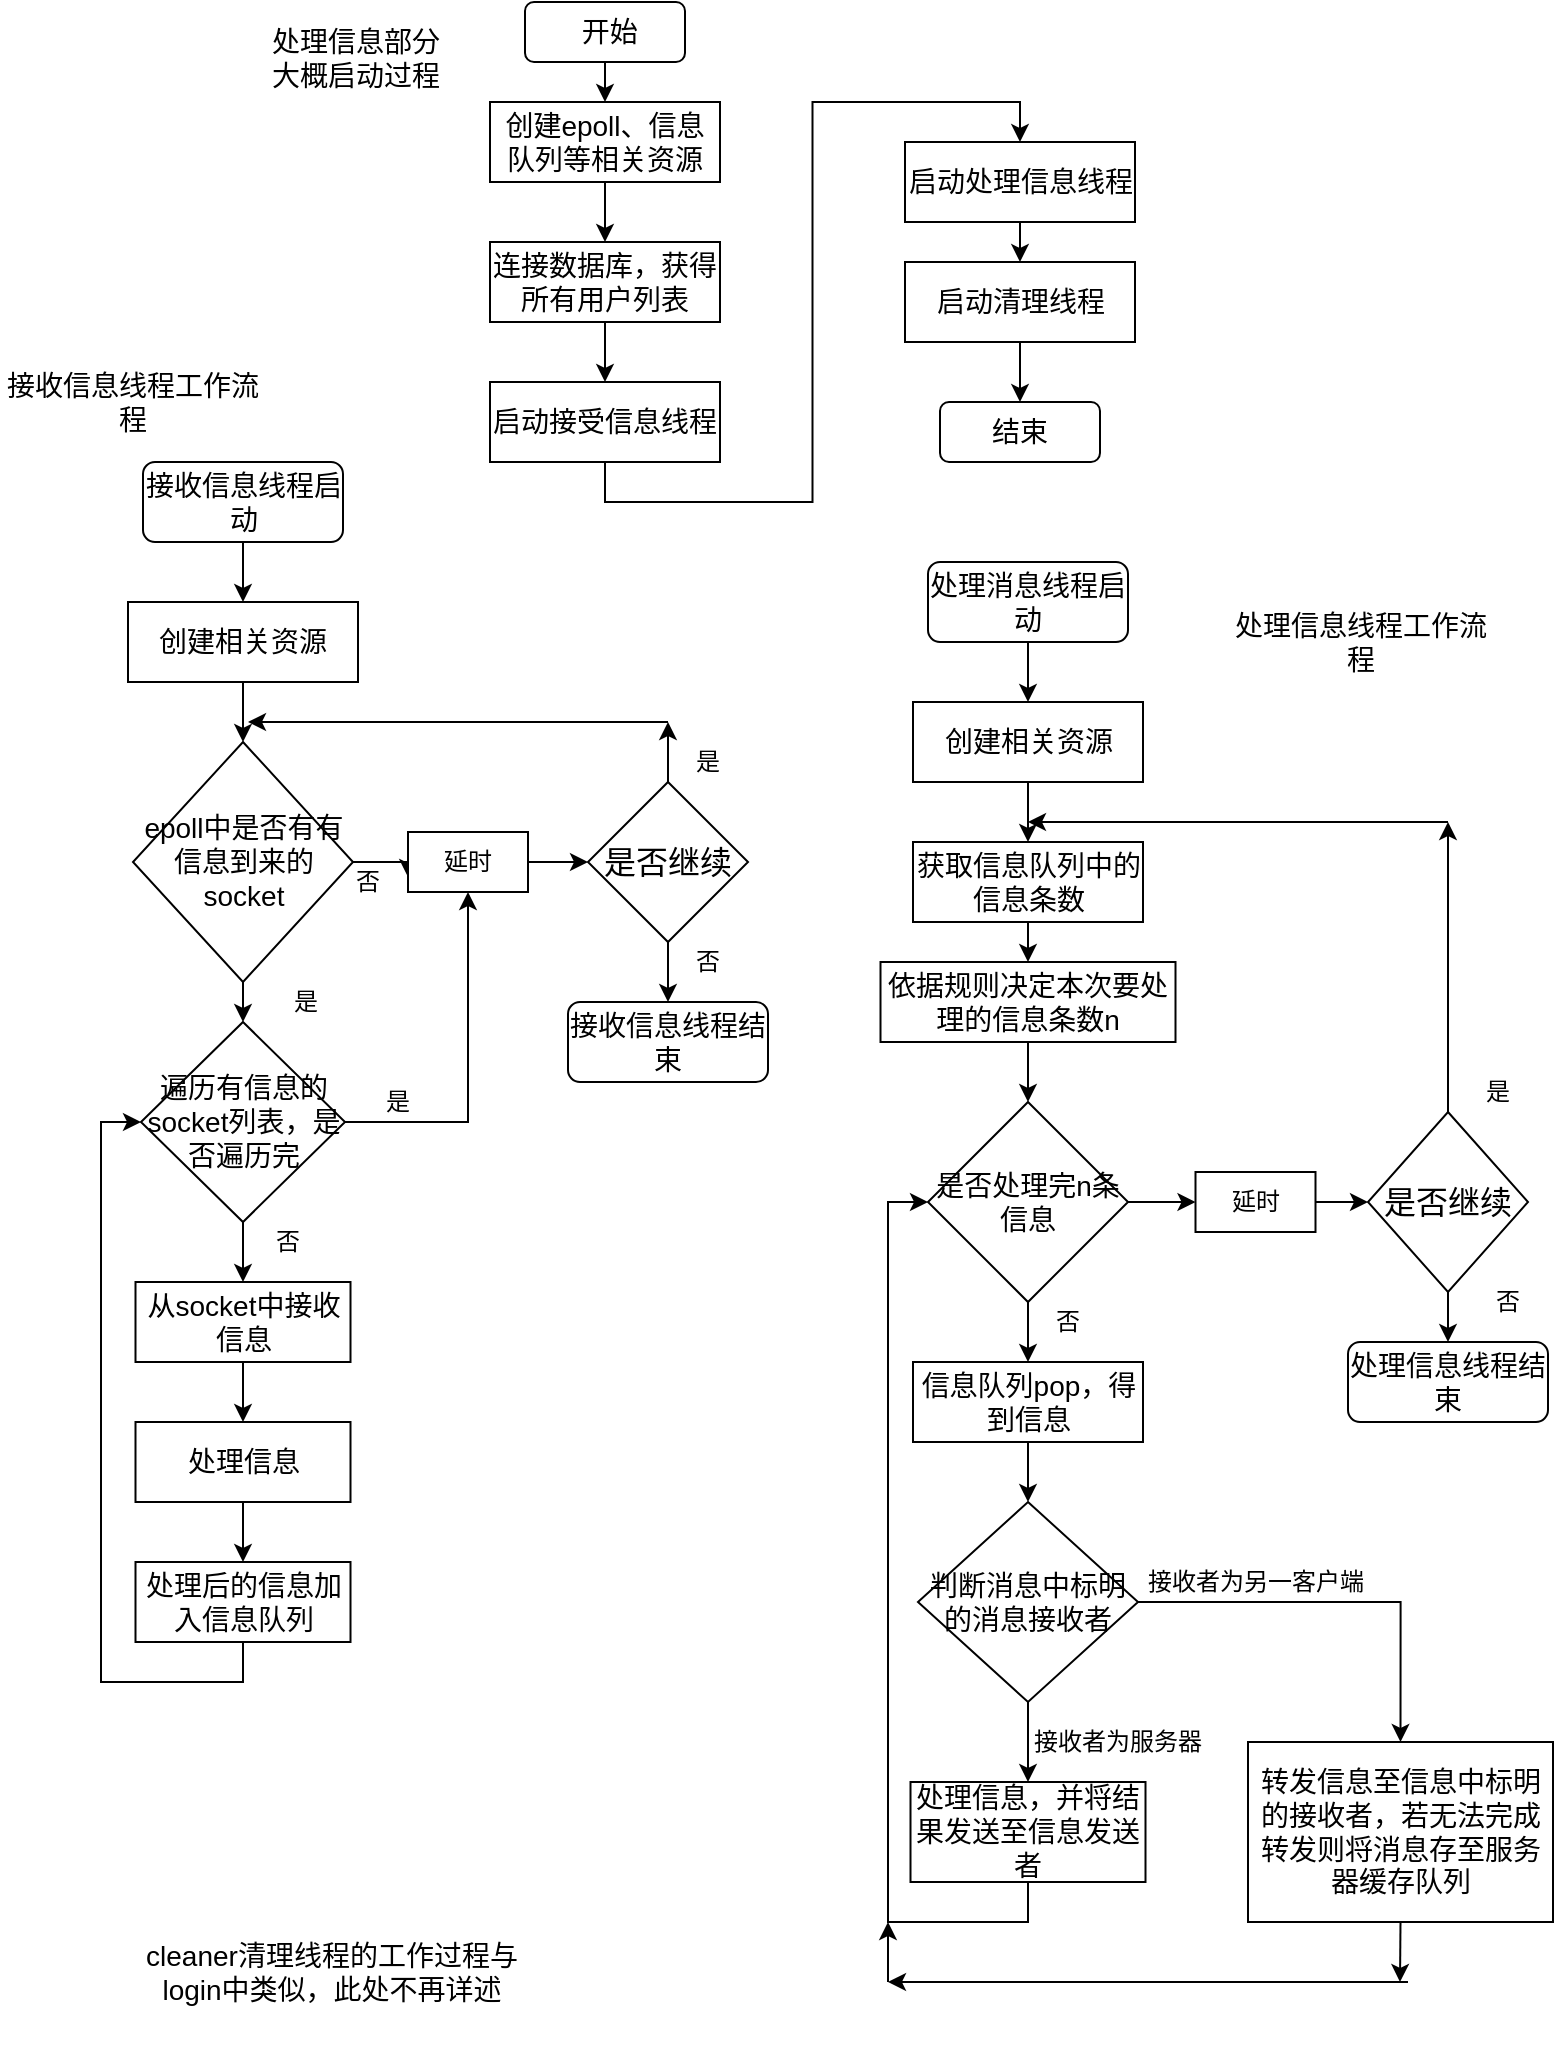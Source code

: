 <mxfile version="13.9.9" type="device"><diagram id="e-rglR0d0RXMHjmjKmX-" name="第 1 页"><mxGraphModel dx="942" dy="649" grid="1" gridSize="10" guides="1" tooltips="1" connect="1" arrows="1" fold="1" page="1" pageScale="1" pageWidth="850" pageHeight="1100" math="0" shadow="0"><root><mxCell id="0"/><mxCell id="1" parent="0"/><mxCell id="Nz_YxSZK0XYn6i0EkYtk-4" style="edgeStyle=orthogonalEdgeStyle;rounded=0;orthogonalLoop=1;jettySize=auto;html=1;exitX=0.5;exitY=1;exitDx=0;exitDy=0;entryX=0.5;entryY=0;entryDx=0;entryDy=0;" parent="1" source="Nz_YxSZK0XYn6i0EkYtk-1" target="Nz_YxSZK0XYn6i0EkYtk-2" edge="1"><mxGeometry relative="1" as="geometry"/></mxCell><mxCell id="Nz_YxSZK0XYn6i0EkYtk-1" value="&lt;font style=&quot;font-size: 14px&quot;&gt;&amp;nbsp;开始&lt;/font&gt;" style="rounded=1;whiteSpace=wrap;html=1;" parent="1" vertex="1"><mxGeometry x="278.5" y="30" width="80" height="30" as="geometry"/></mxCell><mxCell id="Nz_YxSZK0XYn6i0EkYtk-5" style="edgeStyle=orthogonalEdgeStyle;rounded=0;orthogonalLoop=1;jettySize=auto;html=1;exitX=0.5;exitY=1;exitDx=0;exitDy=0;entryX=0.5;entryY=0;entryDx=0;entryDy=0;" parent="1" source="Nz_YxSZK0XYn6i0EkYtk-2" target="Nz_YxSZK0XYn6i0EkYtk-3" edge="1"><mxGeometry relative="1" as="geometry"/></mxCell><mxCell id="Nz_YxSZK0XYn6i0EkYtk-2" value="&lt;font style=&quot;font-size: 14px&quot;&gt;创建epoll、信息队列等相关资源&lt;/font&gt;" style="rounded=0;whiteSpace=wrap;html=1;" parent="1" vertex="1"><mxGeometry x="261" y="80" width="115" height="40" as="geometry"/></mxCell><mxCell id="Nz_YxSZK0XYn6i0EkYtk-10" style="edgeStyle=orthogonalEdgeStyle;rounded=0;orthogonalLoop=1;jettySize=auto;html=1;exitX=0.5;exitY=1;exitDx=0;exitDy=0;entryX=0.5;entryY=0;entryDx=0;entryDy=0;" parent="1" source="Nz_YxSZK0XYn6i0EkYtk-3" target="Nz_YxSZK0XYn6i0EkYtk-6" edge="1"><mxGeometry relative="1" as="geometry"/></mxCell><mxCell id="Nz_YxSZK0XYn6i0EkYtk-3" value="&lt;font style=&quot;font-size: 14px&quot;&gt;连接数据库，获得所有用户列表&lt;/font&gt;" style="rounded=0;whiteSpace=wrap;html=1;" parent="1" vertex="1"><mxGeometry x="261" y="150" width="115" height="40" as="geometry"/></mxCell><mxCell id="Nz_YxSZK0XYn6i0EkYtk-11" style="edgeStyle=orthogonalEdgeStyle;rounded=0;orthogonalLoop=1;jettySize=auto;html=1;exitX=0.5;exitY=1;exitDx=0;exitDy=0;entryX=0.5;entryY=0;entryDx=0;entryDy=0;" parent="1" source="Nz_YxSZK0XYn6i0EkYtk-6" target="Nz_YxSZK0XYn6i0EkYtk-7" edge="1"><mxGeometry relative="1" as="geometry"/></mxCell><mxCell id="Nz_YxSZK0XYn6i0EkYtk-6" value="&lt;font style=&quot;font-size: 14px&quot;&gt;启动接受信息线程&lt;/font&gt;" style="rounded=0;whiteSpace=wrap;html=1;" parent="1" vertex="1"><mxGeometry x="261" y="220" width="115" height="40" as="geometry"/></mxCell><mxCell id="Nz_YxSZK0XYn6i0EkYtk-12" style="edgeStyle=orthogonalEdgeStyle;rounded=0;orthogonalLoop=1;jettySize=auto;html=1;exitX=0.5;exitY=1;exitDx=0;exitDy=0;entryX=0.5;entryY=0;entryDx=0;entryDy=0;" parent="1" source="Nz_YxSZK0XYn6i0EkYtk-7" target="Nz_YxSZK0XYn6i0EkYtk-8" edge="1"><mxGeometry relative="1" as="geometry"/></mxCell><mxCell id="Nz_YxSZK0XYn6i0EkYtk-7" value="&lt;font style=&quot;font-size: 14px&quot;&gt;启动处理信息线程&lt;/font&gt;" style="rounded=0;whiteSpace=wrap;html=1;" parent="1" vertex="1"><mxGeometry x="468.5" y="100" width="115" height="40" as="geometry"/></mxCell><mxCell id="Nz_YxSZK0XYn6i0EkYtk-13" style="edgeStyle=orthogonalEdgeStyle;rounded=0;orthogonalLoop=1;jettySize=auto;html=1;exitX=0.5;exitY=1;exitDx=0;exitDy=0;" parent="1" source="Nz_YxSZK0XYn6i0EkYtk-8" target="Nz_YxSZK0XYn6i0EkYtk-9" edge="1"><mxGeometry relative="1" as="geometry"/></mxCell><mxCell id="Nz_YxSZK0XYn6i0EkYtk-8" value="&lt;font style=&quot;font-size: 14px&quot;&gt;启动清理线程&lt;/font&gt;" style="rounded=0;whiteSpace=wrap;html=1;" parent="1" vertex="1"><mxGeometry x="468.5" y="160" width="115" height="40" as="geometry"/></mxCell><mxCell id="Nz_YxSZK0XYn6i0EkYtk-9" value="&lt;font style=&quot;font-size: 14px&quot;&gt;结束&lt;/font&gt;" style="rounded=1;whiteSpace=wrap;html=1;" parent="1" vertex="1"><mxGeometry x="486" y="230" width="80" height="30" as="geometry"/></mxCell><mxCell id="66QjnoGxA4eEHrhlccga-11" style="edgeStyle=orthogonalEdgeStyle;rounded=0;orthogonalLoop=1;jettySize=auto;html=1;exitX=0.5;exitY=1;exitDx=0;exitDy=0;" parent="1" source="66QjnoGxA4eEHrhlccga-2" target="66QjnoGxA4eEHrhlccga-3" edge="1"><mxGeometry relative="1" as="geometry"/></mxCell><mxCell id="66QjnoGxA4eEHrhlccga-2" value="&lt;span style=&quot;font-size: 14px&quot;&gt;接收信息线程启动&lt;/span&gt;" style="rounded=1;whiteSpace=wrap;html=1;" parent="1" vertex="1"><mxGeometry x="87.5" y="260" width="100" height="40" as="geometry"/></mxCell><mxCell id="66QjnoGxA4eEHrhlccga-10" style="edgeStyle=orthogonalEdgeStyle;rounded=0;orthogonalLoop=1;jettySize=auto;html=1;exitX=0.5;exitY=1;exitDx=0;exitDy=0;entryX=0.5;entryY=0;entryDx=0;entryDy=0;" parent="1" source="66QjnoGxA4eEHrhlccga-3" target="66QjnoGxA4eEHrhlccga-4" edge="1"><mxGeometry relative="1" as="geometry"/></mxCell><mxCell id="66QjnoGxA4eEHrhlccga-3" value="&lt;font style=&quot;font-size: 14px&quot;&gt;创建相关资源&lt;/font&gt;" style="rounded=0;whiteSpace=wrap;html=1;" parent="1" vertex="1"><mxGeometry x="80" y="330" width="115" height="40" as="geometry"/></mxCell><mxCell id="66QjnoGxA4eEHrhlccga-8" style="edgeStyle=orthogonalEdgeStyle;rounded=0;orthogonalLoop=1;jettySize=auto;html=1;exitX=1;exitY=0.5;exitDx=0;exitDy=0;entryX=0;entryY=0.75;entryDx=0;entryDy=0;" parent="1" source="66QjnoGxA4eEHrhlccga-4" target="66QjnoGxA4eEHrhlccga-6" edge="1"><mxGeometry relative="1" as="geometry"/></mxCell><mxCell id="66QjnoGxA4eEHrhlccga-20" style="edgeStyle=orthogonalEdgeStyle;rounded=0;orthogonalLoop=1;jettySize=auto;html=1;exitX=0.5;exitY=1;exitDx=0;exitDy=0;entryX=0.5;entryY=0;entryDx=0;entryDy=0;" parent="1" source="66QjnoGxA4eEHrhlccga-4" target="66QjnoGxA4eEHrhlccga-18" edge="1"><mxGeometry relative="1" as="geometry"/></mxCell><mxCell id="66QjnoGxA4eEHrhlccga-4" value="&lt;font style=&quot;font-size: 14px&quot;&gt;epoll中是否有有信息到来的socket&lt;/font&gt;" style="rhombus;whiteSpace=wrap;html=1;" parent="1" vertex="1"><mxGeometry x="82.5" y="400" width="110" height="120" as="geometry"/></mxCell><mxCell id="66QjnoGxA4eEHrhlccga-9" style="edgeStyle=orthogonalEdgeStyle;rounded=0;orthogonalLoop=1;jettySize=auto;html=1;exitX=1;exitY=0.5;exitDx=0;exitDy=0;entryX=0;entryY=0.5;entryDx=0;entryDy=0;" parent="1" source="66QjnoGxA4eEHrhlccga-6" target="66QjnoGxA4eEHrhlccga-7" edge="1"><mxGeometry relative="1" as="geometry"/></mxCell><mxCell id="66QjnoGxA4eEHrhlccga-6" value="延时" style="rounded=0;whiteSpace=wrap;html=1;" parent="1" vertex="1"><mxGeometry x="220" y="445" width="60" height="30" as="geometry"/></mxCell><mxCell id="66QjnoGxA4eEHrhlccga-12" style="edgeStyle=orthogonalEdgeStyle;rounded=0;orthogonalLoop=1;jettySize=auto;html=1;exitX=0.5;exitY=0;exitDx=0;exitDy=0;" parent="1" source="66QjnoGxA4eEHrhlccga-7" edge="1"><mxGeometry relative="1" as="geometry"><mxPoint x="350" y="390" as="targetPoint"/></mxGeometry></mxCell><mxCell id="66QjnoGxA4eEHrhlccga-31" style="edgeStyle=orthogonalEdgeStyle;rounded=0;orthogonalLoop=1;jettySize=auto;html=1;exitX=0.5;exitY=1;exitDx=0;exitDy=0;entryX=0.5;entryY=0;entryDx=0;entryDy=0;" parent="1" source="66QjnoGxA4eEHrhlccga-7" target="66QjnoGxA4eEHrhlccga-30" edge="1"><mxGeometry relative="1" as="geometry"/></mxCell><mxCell id="66QjnoGxA4eEHrhlccga-7" value="&lt;font size=&quot;3&quot;&gt;是否继续&lt;/font&gt;" style="rhombus;whiteSpace=wrap;html=1;" parent="1" vertex="1"><mxGeometry x="310" y="420" width="80" height="80" as="geometry"/></mxCell><mxCell id="66QjnoGxA4eEHrhlccga-13" value="" style="endArrow=classic;html=1;" parent="1" edge="1"><mxGeometry width="50" height="50" relative="1" as="geometry"><mxPoint x="350" y="390" as="sourcePoint"/><mxPoint x="140" y="390" as="targetPoint"/></mxGeometry></mxCell><mxCell id="66QjnoGxA4eEHrhlccga-14" value="是" style="text;html=1;strokeColor=none;fillColor=none;align=center;verticalAlign=middle;whiteSpace=wrap;rounded=0;" parent="1" vertex="1"><mxGeometry x="350" y="400" width="40" height="20" as="geometry"/></mxCell><mxCell id="66QjnoGxA4eEHrhlccga-27" style="edgeStyle=orthogonalEdgeStyle;rounded=0;orthogonalLoop=1;jettySize=auto;html=1;exitX=0.5;exitY=1;exitDx=0;exitDy=0;entryX=0.5;entryY=0;entryDx=0;entryDy=0;" parent="1" source="66QjnoGxA4eEHrhlccga-15" target="66QjnoGxA4eEHrhlccga-25" edge="1"><mxGeometry relative="1" as="geometry"/></mxCell><mxCell id="66QjnoGxA4eEHrhlccga-15" value="&lt;font style=&quot;font-size: 14px&quot;&gt;从socket中接收信息&lt;/font&gt;" style="rounded=0;whiteSpace=wrap;html=1;" parent="1" vertex="1"><mxGeometry x="83.75" y="670" width="107.5" height="40" as="geometry"/></mxCell><mxCell id="66QjnoGxA4eEHrhlccga-17" value="是" style="text;html=1;strokeColor=none;fillColor=none;align=center;verticalAlign=middle;whiteSpace=wrap;rounded=0;" parent="1" vertex="1"><mxGeometry x="148.5" y="520" width="40" height="20" as="geometry"/></mxCell><mxCell id="66QjnoGxA4eEHrhlccga-21" style="edgeStyle=orthogonalEdgeStyle;rounded=0;orthogonalLoop=1;jettySize=auto;html=1;exitX=0.5;exitY=1;exitDx=0;exitDy=0;entryX=0.5;entryY=0;entryDx=0;entryDy=0;" parent="1" source="66QjnoGxA4eEHrhlccga-18" target="66QjnoGxA4eEHrhlccga-15" edge="1"><mxGeometry relative="1" as="geometry"/></mxCell><mxCell id="66QjnoGxA4eEHrhlccga-22" style="edgeStyle=orthogonalEdgeStyle;rounded=0;orthogonalLoop=1;jettySize=auto;html=1;exitX=1;exitY=0.5;exitDx=0;exitDy=0;entryX=0.5;entryY=1;entryDx=0;entryDy=0;" parent="1" source="66QjnoGxA4eEHrhlccga-18" target="66QjnoGxA4eEHrhlccga-6" edge="1"><mxGeometry relative="1" as="geometry"/></mxCell><mxCell id="66QjnoGxA4eEHrhlccga-18" value="&lt;font style=&quot;font-size: 14px&quot;&gt;遍历有信息的socket列表，是否遍历完&lt;/font&gt;" style="rhombus;whiteSpace=wrap;html=1;" parent="1" vertex="1"><mxGeometry x="86.5" y="540" width="102" height="100" as="geometry"/></mxCell><mxCell id="66QjnoGxA4eEHrhlccga-23" value="是" style="text;html=1;strokeColor=none;fillColor=none;align=center;verticalAlign=middle;whiteSpace=wrap;rounded=0;" parent="1" vertex="1"><mxGeometry x="195" y="570" width="40" height="20" as="geometry"/></mxCell><mxCell id="66QjnoGxA4eEHrhlccga-24" value="否" style="text;html=1;strokeColor=none;fillColor=none;align=center;verticalAlign=middle;whiteSpace=wrap;rounded=0;" parent="1" vertex="1"><mxGeometry x="140" y="640" width="40" height="20" as="geometry"/></mxCell><mxCell id="66QjnoGxA4eEHrhlccga-28" style="edgeStyle=orthogonalEdgeStyle;rounded=0;orthogonalLoop=1;jettySize=auto;html=1;exitX=0.5;exitY=1;exitDx=0;exitDy=0;entryX=0.5;entryY=0;entryDx=0;entryDy=0;" parent="1" source="66QjnoGxA4eEHrhlccga-25" target="66QjnoGxA4eEHrhlccga-26" edge="1"><mxGeometry relative="1" as="geometry"/></mxCell><mxCell id="66QjnoGxA4eEHrhlccga-25" value="&lt;font style=&quot;font-size: 14px&quot;&gt;处理信息&lt;/font&gt;" style="rounded=0;whiteSpace=wrap;html=1;" parent="1" vertex="1"><mxGeometry x="83.75" y="740" width="107.5" height="40" as="geometry"/></mxCell><mxCell id="66QjnoGxA4eEHrhlccga-29" style="edgeStyle=orthogonalEdgeStyle;rounded=0;orthogonalLoop=1;jettySize=auto;html=1;exitX=0.5;exitY=1;exitDx=0;exitDy=0;entryX=0;entryY=0.5;entryDx=0;entryDy=0;" parent="1" source="66QjnoGxA4eEHrhlccga-26" target="66QjnoGxA4eEHrhlccga-18" edge="1"><mxGeometry relative="1" as="geometry"/></mxCell><mxCell id="66QjnoGxA4eEHrhlccga-26" value="&lt;font style=&quot;font-size: 14px&quot;&gt;处理后的信息加入信息队列&lt;/font&gt;" style="rounded=0;whiteSpace=wrap;html=1;" parent="1" vertex="1"><mxGeometry x="83.75" y="810" width="107.5" height="40" as="geometry"/></mxCell><mxCell id="66QjnoGxA4eEHrhlccga-30" value="&lt;span style=&quot;font-size: 14px&quot;&gt;接收信息线程结束&lt;/span&gt;" style="rounded=1;whiteSpace=wrap;html=1;" parent="1" vertex="1"><mxGeometry x="300" y="530" width="100" height="40" as="geometry"/></mxCell><mxCell id="66QjnoGxA4eEHrhlccga-32" value="否" style="text;html=1;strokeColor=none;fillColor=none;align=center;verticalAlign=middle;whiteSpace=wrap;rounded=0;" parent="1" vertex="1"><mxGeometry x="350" y="500" width="40" height="20" as="geometry"/></mxCell><mxCell id="66QjnoGxA4eEHrhlccga-33" value="否" style="text;html=1;strokeColor=none;fillColor=none;align=center;verticalAlign=middle;whiteSpace=wrap;rounded=0;" parent="1" vertex="1"><mxGeometry x="180" y="460" width="40" height="20" as="geometry"/></mxCell><mxCell id="66QjnoGxA4eEHrhlccga-37" style="edgeStyle=orthogonalEdgeStyle;rounded=0;orthogonalLoop=1;jettySize=auto;html=1;exitX=0.5;exitY=1;exitDx=0;exitDy=0;entryX=0.5;entryY=0;entryDx=0;entryDy=0;" parent="1" source="66QjnoGxA4eEHrhlccga-34" target="66QjnoGxA4eEHrhlccga-35" edge="1"><mxGeometry relative="1" as="geometry"/></mxCell><mxCell id="66QjnoGxA4eEHrhlccga-34" value="&lt;span style=&quot;font-size: 14px&quot;&gt;处理消息线程启动&lt;/span&gt;" style="rounded=1;whiteSpace=wrap;html=1;" parent="1" vertex="1"><mxGeometry x="480" y="310" width="100" height="40" as="geometry"/></mxCell><mxCell id="66QjnoGxA4eEHrhlccga-38" style="edgeStyle=orthogonalEdgeStyle;rounded=0;orthogonalLoop=1;jettySize=auto;html=1;exitX=0.5;exitY=1;exitDx=0;exitDy=0;entryX=0.5;entryY=0;entryDx=0;entryDy=0;" parent="1" source="66QjnoGxA4eEHrhlccga-35" edge="1"><mxGeometry relative="1" as="geometry"><mxPoint x="530" y="450" as="targetPoint"/></mxGeometry></mxCell><mxCell id="66QjnoGxA4eEHrhlccga-35" value="&lt;font style=&quot;font-size: 14px&quot;&gt;创建相关资源&lt;/font&gt;" style="rounded=0;whiteSpace=wrap;html=1;" parent="1" vertex="1"><mxGeometry x="472.5" y="380" width="115" height="40" as="geometry"/></mxCell><mxCell id="66QjnoGxA4eEHrhlccga-44" style="edgeStyle=orthogonalEdgeStyle;rounded=0;orthogonalLoop=1;jettySize=auto;html=1;exitX=0.5;exitY=1;exitDx=0;exitDy=0;entryX=0.5;entryY=0;entryDx=0;entryDy=0;" parent="1" source="66QjnoGxA4eEHrhlccga-42" target="66QjnoGxA4eEHrhlccga-43" edge="1"><mxGeometry relative="1" as="geometry"/></mxCell><mxCell id="66QjnoGxA4eEHrhlccga-42" value="&lt;font style=&quot;font-size: 14px&quot;&gt;获取信息队列中的信息条数&lt;/font&gt;" style="rounded=0;whiteSpace=wrap;html=1;" parent="1" vertex="1"><mxGeometry x="472.5" y="450" width="115" height="40" as="geometry"/></mxCell><mxCell id="66QjnoGxA4eEHrhlccga-46" style="edgeStyle=orthogonalEdgeStyle;rounded=0;orthogonalLoop=1;jettySize=auto;html=1;exitX=0.5;exitY=1;exitDx=0;exitDy=0;entryX=0.5;entryY=0;entryDx=0;entryDy=0;" parent="1" source="66QjnoGxA4eEHrhlccga-43" target="66QjnoGxA4eEHrhlccga-45" edge="1"><mxGeometry relative="1" as="geometry"/></mxCell><mxCell id="66QjnoGxA4eEHrhlccga-43" value="&lt;font style=&quot;font-size: 14px&quot;&gt;依据规则决定本次要处理的信息条数n&lt;/font&gt;" style="rounded=0;whiteSpace=wrap;html=1;" parent="1" vertex="1"><mxGeometry x="456.25" y="510" width="147.5" height="40" as="geometry"/></mxCell><mxCell id="66QjnoGxA4eEHrhlccga-48" style="edgeStyle=orthogonalEdgeStyle;rounded=0;orthogonalLoop=1;jettySize=auto;html=1;exitX=0.5;exitY=1;exitDx=0;exitDy=0;entryX=0.5;entryY=0;entryDx=0;entryDy=0;" parent="1" source="66QjnoGxA4eEHrhlccga-45" target="66QjnoGxA4eEHrhlccga-47" edge="1"><mxGeometry relative="1" as="geometry"/></mxCell><mxCell id="66QjnoGxA4eEHrhlccga-66" style="edgeStyle=orthogonalEdgeStyle;rounded=0;orthogonalLoop=1;jettySize=auto;html=1;exitX=1;exitY=0.5;exitDx=0;exitDy=0;entryX=0;entryY=0.5;entryDx=0;entryDy=0;" parent="1" source="66QjnoGxA4eEHrhlccga-45" target="66QjnoGxA4eEHrhlccga-62" edge="1"><mxGeometry relative="1" as="geometry"/></mxCell><mxCell id="66QjnoGxA4eEHrhlccga-45" value="&lt;font style=&quot;font-size: 14px&quot;&gt;是否处理完n条信息&lt;/font&gt;" style="rhombus;whiteSpace=wrap;html=1;" parent="1" vertex="1"><mxGeometry x="480" y="580" width="100" height="100" as="geometry"/></mxCell><mxCell id="66QjnoGxA4eEHrhlccga-50" style="edgeStyle=orthogonalEdgeStyle;rounded=0;orthogonalLoop=1;jettySize=auto;html=1;exitX=0.5;exitY=1;exitDx=0;exitDy=0;entryX=0.5;entryY=0;entryDx=0;entryDy=0;" parent="1" source="66QjnoGxA4eEHrhlccga-47" target="66QjnoGxA4eEHrhlccga-49" edge="1"><mxGeometry relative="1" as="geometry"/></mxCell><mxCell id="66QjnoGxA4eEHrhlccga-47" value="&lt;font style=&quot;font-size: 14px&quot;&gt;信息队列pop，得到信息&lt;/font&gt;" style="rounded=0;whiteSpace=wrap;html=1;" parent="1" vertex="1"><mxGeometry x="472.5" y="710" width="115" height="40" as="geometry"/></mxCell><mxCell id="66QjnoGxA4eEHrhlccga-52" style="edgeStyle=orthogonalEdgeStyle;rounded=0;orthogonalLoop=1;jettySize=auto;html=1;exitX=0.5;exitY=1;exitDx=0;exitDy=0;entryX=0.5;entryY=0;entryDx=0;entryDy=0;" parent="1" source="66QjnoGxA4eEHrhlccga-49" target="66QjnoGxA4eEHrhlccga-51" edge="1"><mxGeometry relative="1" as="geometry"/></mxCell><mxCell id="66QjnoGxA4eEHrhlccga-54" style="edgeStyle=orthogonalEdgeStyle;rounded=0;orthogonalLoop=1;jettySize=auto;html=1;exitX=1;exitY=0.5;exitDx=0;exitDy=0;entryX=0.5;entryY=0;entryDx=0;entryDy=0;" parent="1" source="66QjnoGxA4eEHrhlccga-49" target="66QjnoGxA4eEHrhlccga-53" edge="1"><mxGeometry relative="1" as="geometry"/></mxCell><mxCell id="66QjnoGxA4eEHrhlccga-49" value="&lt;font style=&quot;font-size: 14px&quot;&gt;判断消息中标明的消息接收者&lt;/font&gt;" style="rhombus;whiteSpace=wrap;html=1;" parent="1" vertex="1"><mxGeometry x="475" y="780" width="110" height="100" as="geometry"/></mxCell><mxCell id="66QjnoGxA4eEHrhlccga-55" style="edgeStyle=orthogonalEdgeStyle;rounded=0;orthogonalLoop=1;jettySize=auto;html=1;exitX=0.5;exitY=1;exitDx=0;exitDy=0;entryX=0;entryY=0.5;entryDx=0;entryDy=0;" parent="1" source="66QjnoGxA4eEHrhlccga-51" target="66QjnoGxA4eEHrhlccga-45" edge="1"><mxGeometry relative="1" as="geometry"/></mxCell><mxCell id="66QjnoGxA4eEHrhlccga-51" value="&lt;span style=&quot;font-size: 14px&quot;&gt;处理信息，并将结果发送至信息发送者&lt;/span&gt;" style="rounded=0;whiteSpace=wrap;html=1;" parent="1" vertex="1"><mxGeometry x="471.25" y="920" width="117.5" height="50" as="geometry"/></mxCell><mxCell id="66QjnoGxA4eEHrhlccga-56" style="edgeStyle=orthogonalEdgeStyle;rounded=0;orthogonalLoop=1;jettySize=auto;html=1;exitX=0.5;exitY=1;exitDx=0;exitDy=0;" parent="1" source="66QjnoGxA4eEHrhlccga-53" edge="1"><mxGeometry relative="1" as="geometry"><mxPoint x="716" y="1020" as="targetPoint"/></mxGeometry></mxCell><mxCell id="66QjnoGxA4eEHrhlccga-53" value="&lt;span style=&quot;font-size: 14px&quot;&gt;转发信息至信息中标明的接收者，若无法完成转发则将消息存至服务器缓存队列&lt;/span&gt;" style="rounded=0;whiteSpace=wrap;html=1;" parent="1" vertex="1"><mxGeometry x="640" y="900" width="152.5" height="90" as="geometry"/></mxCell><mxCell id="66QjnoGxA4eEHrhlccga-57" value="" style="endArrow=classic;html=1;" parent="1" edge="1"><mxGeometry width="50" height="50" relative="1" as="geometry"><mxPoint x="720" y="1020" as="sourcePoint"/><mxPoint x="460" y="1020" as="targetPoint"/></mxGeometry></mxCell><mxCell id="66QjnoGxA4eEHrhlccga-58" value="" style="endArrow=classic;html=1;" parent="1" edge="1"><mxGeometry width="50" height="50" relative="1" as="geometry"><mxPoint x="460" y="1020" as="sourcePoint"/><mxPoint x="460" y="990" as="targetPoint"/></mxGeometry></mxCell><mxCell id="66QjnoGxA4eEHrhlccga-59" value="接收者为服务器" style="text;html=1;strokeColor=none;fillColor=none;align=center;verticalAlign=middle;whiteSpace=wrap;rounded=0;" parent="1" vertex="1"><mxGeometry x="530" y="890" width="90" height="20" as="geometry"/></mxCell><mxCell id="66QjnoGxA4eEHrhlccga-60" value="接收者为另一客户端" style="text;html=1;strokeColor=none;fillColor=none;align=center;verticalAlign=middle;whiteSpace=wrap;rounded=0;" parent="1" vertex="1"><mxGeometry x="588.75" y="810" width="110" height="20" as="geometry"/></mxCell><mxCell id="66QjnoGxA4eEHrhlccga-61" value="否" style="text;html=1;strokeColor=none;fillColor=none;align=center;verticalAlign=middle;whiteSpace=wrap;rounded=0;" parent="1" vertex="1"><mxGeometry x="530" y="680" width="40" height="20" as="geometry"/></mxCell><mxCell id="66QjnoGxA4eEHrhlccga-67" style="edgeStyle=orthogonalEdgeStyle;rounded=0;orthogonalLoop=1;jettySize=auto;html=1;exitX=1;exitY=0.5;exitDx=0;exitDy=0;entryX=0;entryY=0.5;entryDx=0;entryDy=0;" parent="1" source="66QjnoGxA4eEHrhlccga-62" target="66QjnoGxA4eEHrhlccga-63" edge="1"><mxGeometry relative="1" as="geometry"/></mxCell><mxCell id="66QjnoGxA4eEHrhlccga-62" value="延时" style="rounded=0;whiteSpace=wrap;html=1;" parent="1" vertex="1"><mxGeometry x="613.75" y="615" width="60" height="30" as="geometry"/></mxCell><mxCell id="66QjnoGxA4eEHrhlccga-64" style="edgeStyle=orthogonalEdgeStyle;rounded=0;orthogonalLoop=1;jettySize=auto;html=1;exitX=0.5;exitY=0;exitDx=0;exitDy=0;" parent="1" source="66QjnoGxA4eEHrhlccga-63" edge="1"><mxGeometry relative="1" as="geometry"><mxPoint x="740" y="440" as="targetPoint"/></mxGeometry></mxCell><mxCell id="66QjnoGxA4eEHrhlccga-69" style="edgeStyle=orthogonalEdgeStyle;rounded=0;orthogonalLoop=1;jettySize=auto;html=1;exitX=0.5;exitY=1;exitDx=0;exitDy=0;entryX=0.5;entryY=0;entryDx=0;entryDy=0;" parent="1" source="66QjnoGxA4eEHrhlccga-63" target="66QjnoGxA4eEHrhlccga-68" edge="1"><mxGeometry relative="1" as="geometry"/></mxCell><mxCell id="66QjnoGxA4eEHrhlccga-63" value="&lt;font size=&quot;3&quot;&gt;是否继续&lt;/font&gt;" style="rhombus;whiteSpace=wrap;html=1;" parent="1" vertex="1"><mxGeometry x="700" y="585" width="80" height="90" as="geometry"/></mxCell><mxCell id="66QjnoGxA4eEHrhlccga-65" value="" style="endArrow=classic;html=1;" parent="1" edge="1"><mxGeometry width="50" height="50" relative="1" as="geometry"><mxPoint x="740" y="440" as="sourcePoint"/><mxPoint x="530" y="440" as="targetPoint"/></mxGeometry></mxCell><mxCell id="66QjnoGxA4eEHrhlccga-68" value="&lt;span style=&quot;font-size: 14px&quot;&gt;处理信息线程结束&lt;/span&gt;" style="rounded=1;whiteSpace=wrap;html=1;" parent="1" vertex="1"><mxGeometry x="690" y="700" width="100" height="40" as="geometry"/></mxCell><mxCell id="66QjnoGxA4eEHrhlccga-70" value="否" style="text;html=1;strokeColor=none;fillColor=none;align=center;verticalAlign=middle;whiteSpace=wrap;rounded=0;" parent="1" vertex="1"><mxGeometry x="750" y="670" width="40" height="20" as="geometry"/></mxCell><mxCell id="66QjnoGxA4eEHrhlccga-71" value="是" style="text;html=1;strokeColor=none;fillColor=none;align=center;verticalAlign=middle;whiteSpace=wrap;rounded=0;" parent="1" vertex="1"><mxGeometry x="745" y="565" width="40" height="20" as="geometry"/></mxCell><mxCell id="66QjnoGxA4eEHrhlccga-72" value="&lt;font style=&quot;font-size: 14px&quot;&gt;处理信息部分大概启动过程&lt;/font&gt;" style="text;html=1;strokeColor=none;fillColor=none;align=center;verticalAlign=middle;whiteSpace=wrap;rounded=0;" parent="1" vertex="1"><mxGeometry x="148.5" y="30" width="90" height="55" as="geometry"/></mxCell><mxCell id="66QjnoGxA4eEHrhlccga-74" value="&lt;span style=&quot;font-size: 14px&quot;&gt;接收信息线程工作流程&lt;/span&gt;" style="text;html=1;strokeColor=none;fillColor=none;align=center;verticalAlign=middle;whiteSpace=wrap;rounded=0;" parent="1" vertex="1"><mxGeometry x="16" y="210" width="132.5" height="40" as="geometry"/></mxCell><mxCell id="66QjnoGxA4eEHrhlccga-75" value="&lt;span style=&quot;font-size: 14px&quot;&gt;处理信息线程工作流程&lt;/span&gt;" style="text;html=1;strokeColor=none;fillColor=none;align=center;verticalAlign=middle;whiteSpace=wrap;rounded=0;" parent="1" vertex="1"><mxGeometry x="630" y="330" width="132.5" height="40" as="geometry"/></mxCell><mxCell id="66QjnoGxA4eEHrhlccga-76" value="&lt;font style=&quot;font-size: 14px&quot;&gt;cleaner清理线程的工作过程与login中类似，此处不再详述&lt;/font&gt;" style="text;html=1;strokeColor=none;fillColor=none;align=center;verticalAlign=middle;whiteSpace=wrap;rounded=0;" parent="1" vertex="1"><mxGeometry x="83.75" y="970" width="196.25" height="90" as="geometry"/></mxCell></root></mxGraphModel></diagram></mxfile>